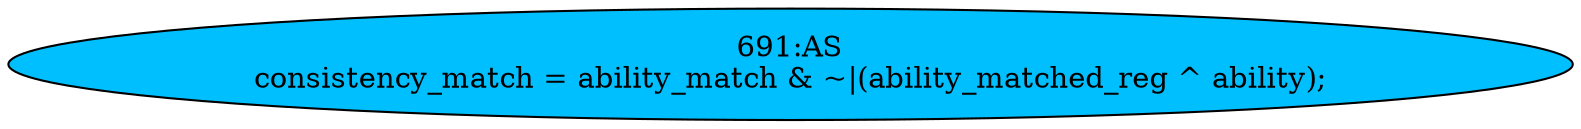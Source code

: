 strict digraph "" {
	node [label="\N"];
	"691:AS"	 [ast="<pyverilog.vparser.ast.Assign object at 0x7f702a652e50>",
		def_var="['consistency_match']",
		fillcolor=deepskyblue,
		label="691:AS
consistency_match = ability_match & ~|(ability_matched_reg ^ ability);",
		statements="[]",
		style=filled,
		typ=Assign,
		use_var="['ability_match', 'ability_matched_reg', 'ability']"];
}
